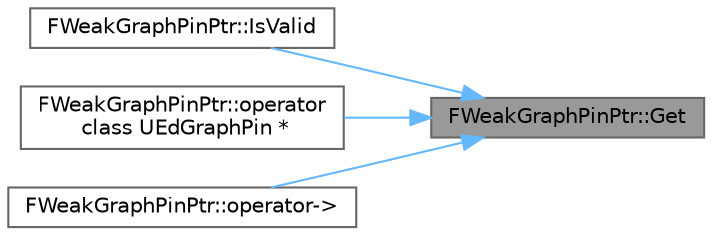 digraph "FWeakGraphPinPtr::Get"
{
 // INTERACTIVE_SVG=YES
 // LATEX_PDF_SIZE
  bgcolor="transparent";
  edge [fontname=Helvetica,fontsize=10,labelfontname=Helvetica,labelfontsize=10];
  node [fontname=Helvetica,fontsize=10,shape=box,height=0.2,width=0.4];
  rankdir="RL";
  Node1 [id="Node000001",label="FWeakGraphPinPtr::Get",height=0.2,width=0.4,color="gray40", fillcolor="grey60", style="filled", fontcolor="black",tooltip="Method to obtain the actual object reference from the weak pointer."];
  Node1 -> Node2 [id="edge1_Node000001_Node000002",dir="back",color="steelblue1",style="solid",tooltip=" "];
  Node2 [id="Node000002",label="FWeakGraphPinPtr::IsValid",height=0.2,width=0.4,color="grey40", fillcolor="white", style="filled",URL="$df/dd8/structFWeakGraphPinPtr.html#a83374013ebf19349f661761f38213a4a",tooltip="Test for validity."];
  Node1 -> Node3 [id="edge2_Node000001_Node000003",dir="back",color="steelblue1",style="solid",tooltip=" "];
  Node3 [id="Node000003",label="FWeakGraphPinPtr::operator\l class UEdGraphPin *",height=0.2,width=0.4,color="grey40", fillcolor="white", style="filled",URL="$df/dd8/structFWeakGraphPinPtr.html#a34f0f9d1c3bdc429fbc079e2ec1d26b7",tooltip="Cast to object pointer type."];
  Node1 -> Node4 [id="edge3_Node000001_Node000004",dir="back",color="steelblue1",style="solid",tooltip=" "];
  Node4 [id="Node000004",label="FWeakGraphPinPtr::operator-\>",height=0.2,width=0.4,color="grey40", fillcolor="white", style="filled",URL="$df/dd8/structFWeakGraphPinPtr.html#a95ed7795d3354358c57755d5668c4ebb",tooltip="Arrow operator."];
}
